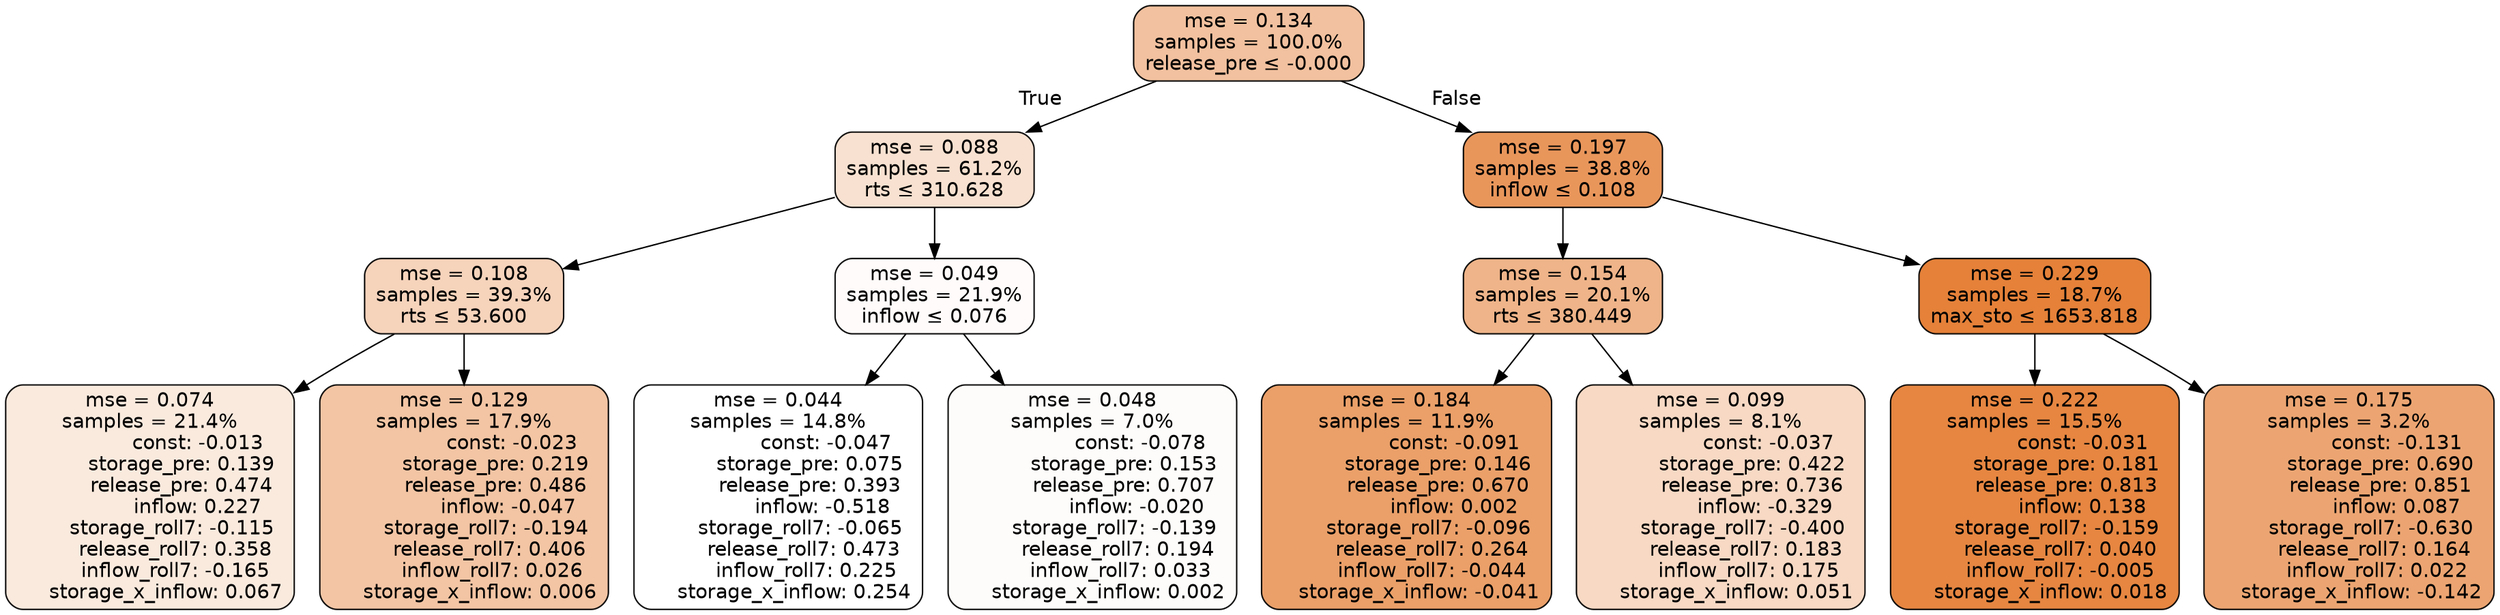 digraph tree {
bgcolor="transparent"
node [shape=rectangle, style="filled, rounded", color="black", fontname=helvetica] ;
edge [fontname=helvetica] ;
	"0" [label="mse = 0.134
samples = 100.0%
release_pre &le; -0.000", fillcolor="#f2c19f"]
	"1" [label="mse = 0.088
samples = 61.2%
rts &le; 310.628", fillcolor="#f8e1d0"]
	"2" [label="mse = 0.108
samples = 39.3%
rts &le; 53.600", fillcolor="#f6d3bb"]
	"3" [label="mse = 0.074
samples = 21.4%
               const: -0.013
          storage_pre: 0.139
          release_pre: 0.474
               inflow: 0.227
       storage_roll7: -0.115
        release_roll7: 0.358
        inflow_roll7: -0.165
     storage_x_inflow: 0.067", fillcolor="#faeade"]
	"4" [label="mse = 0.129
samples = 17.9%
               const: -0.023
          storage_pre: 0.219
          release_pre: 0.486
              inflow: -0.047
       storage_roll7: -0.194
        release_roll7: 0.406
         inflow_roll7: 0.026
     storage_x_inflow: 0.006", fillcolor="#f3c5a4"]
	"5" [label="mse = 0.049
samples = 21.9%
inflow &le; 0.076", fillcolor="#fefbfa"]
	"6" [label="mse = 0.044
samples = 14.8%
               const: -0.047
          storage_pre: 0.075
          release_pre: 0.393
              inflow: -0.518
       storage_roll7: -0.065
        release_roll7: 0.473
         inflow_roll7: 0.225
     storage_x_inflow: 0.254", fillcolor="#ffffff"]
	"7" [label="mse = 0.048
samples = 7.0%
               const: -0.078
          storage_pre: 0.153
          release_pre: 0.707
              inflow: -0.020
       storage_roll7: -0.139
        release_roll7: 0.194
         inflow_roll7: 0.033
     storage_x_inflow: 0.002", fillcolor="#fefcfa"]
	"8" [label="mse = 0.197
samples = 38.8%
inflow &le; 0.108", fillcolor="#e9965b"]
	"9" [label="mse = 0.154
samples = 20.1%
rts &le; 380.449", fillcolor="#efb489"]
	"10" [label="mse = 0.184
samples = 11.9%
               const: -0.091
          storage_pre: 0.146
          release_pre: 0.670
               inflow: 0.002
       storage_roll7: -0.096
        release_roll7: 0.264
        inflow_roll7: -0.044
    storage_x_inflow: -0.041", fillcolor="#eba069"]
	"11" [label="mse = 0.099
samples = 8.1%
               const: -0.037
          storage_pre: 0.422
          release_pre: 0.736
              inflow: -0.329
       storage_roll7: -0.400
        release_roll7: 0.183
         inflow_roll7: 0.175
     storage_x_inflow: 0.051", fillcolor="#f7d9c4"]
	"12" [label="mse = 0.229
samples = 18.7%
max_sto &le; 1653.818", fillcolor="#e58139"]
	"13" [label="mse = 0.222
samples = 15.5%
               const: -0.031
          storage_pre: 0.181
          release_pre: 0.813
               inflow: 0.138
       storage_roll7: -0.159
        release_roll7: 0.040
        inflow_roll7: -0.005
     storage_x_inflow: 0.018", fillcolor="#e68641"]
	"14" [label="mse = 0.175
samples = 3.2%
               const: -0.131
          storage_pre: 0.690
          release_pre: 0.851
               inflow: 0.087
       storage_roll7: -0.630
        release_roll7: 0.164
         inflow_roll7: 0.022
    storage_x_inflow: -0.142", fillcolor="#eca572"]

	"0" -> "1" [labeldistance=2.5, labelangle=45, headlabel="True"]
	"1" -> "2"
	"2" -> "3"
	"2" -> "4"
	"1" -> "5"
	"5" -> "6"
	"5" -> "7"
	"0" -> "8" [labeldistance=2.5, labelangle=-45, headlabel="False"]
	"8" -> "9"
	"9" -> "10"
	"9" -> "11"
	"8" -> "12"
	"12" -> "13"
	"12" -> "14"
}